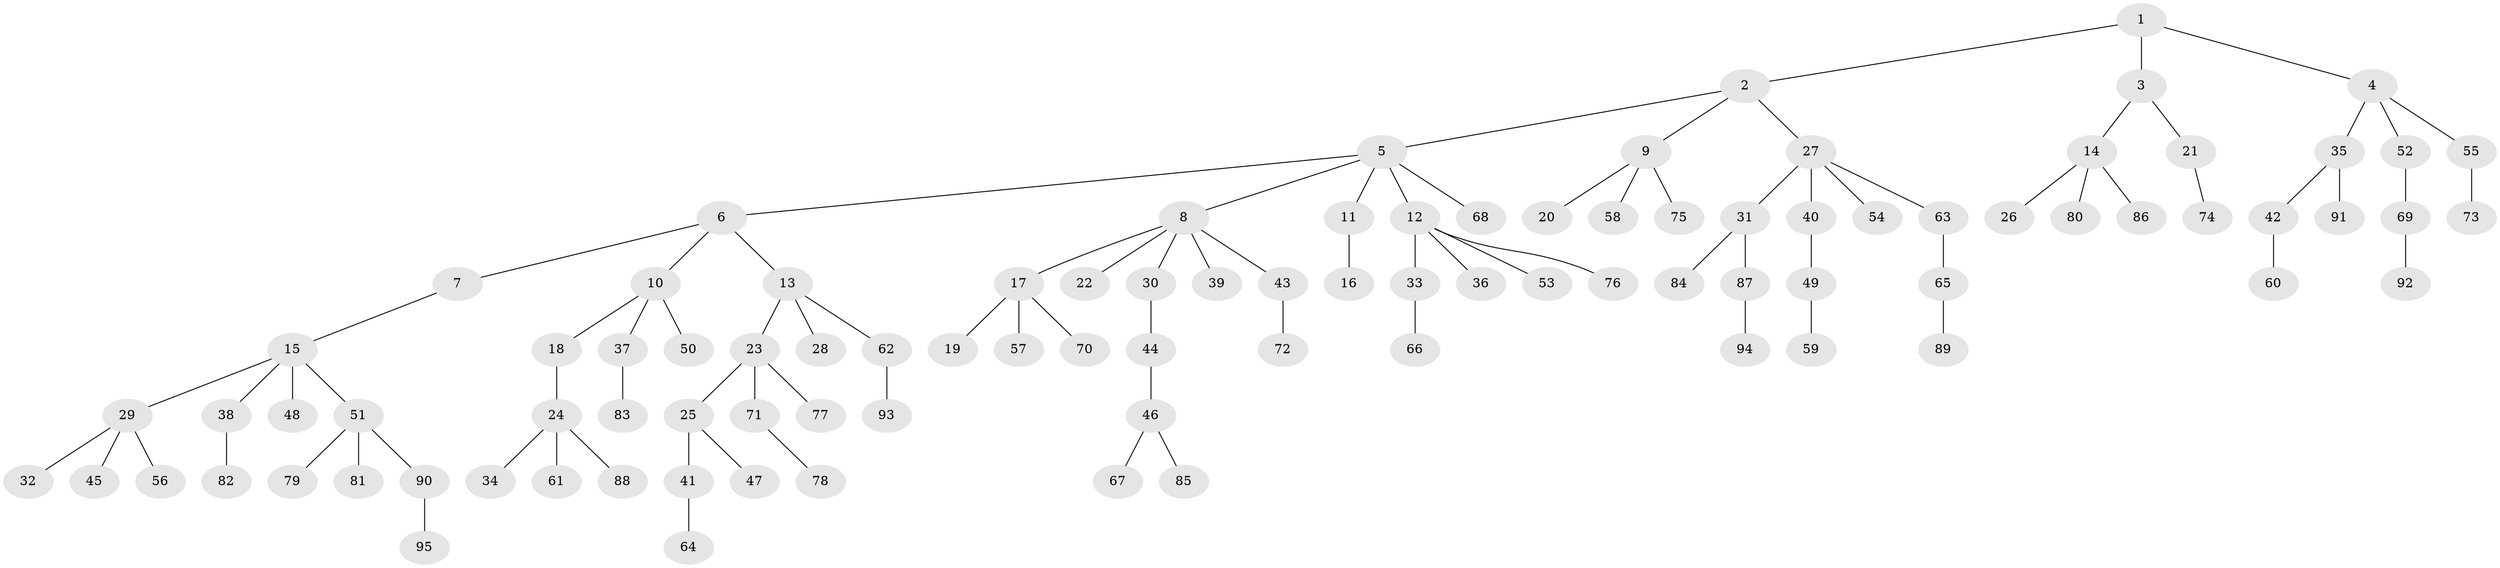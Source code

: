 // coarse degree distribution, {5: 0.03508771929824561, 3: 0.07017543859649122, 4: 0.05263157894736842, 6: 0.05263157894736842, 7: 0.017543859649122806, 1: 0.6140350877192983, 2: 0.15789473684210525}
// Generated by graph-tools (version 1.1) at 2025/19/03/04/25 18:19:26]
// undirected, 95 vertices, 94 edges
graph export_dot {
graph [start="1"]
  node [color=gray90,style=filled];
  1;
  2;
  3;
  4;
  5;
  6;
  7;
  8;
  9;
  10;
  11;
  12;
  13;
  14;
  15;
  16;
  17;
  18;
  19;
  20;
  21;
  22;
  23;
  24;
  25;
  26;
  27;
  28;
  29;
  30;
  31;
  32;
  33;
  34;
  35;
  36;
  37;
  38;
  39;
  40;
  41;
  42;
  43;
  44;
  45;
  46;
  47;
  48;
  49;
  50;
  51;
  52;
  53;
  54;
  55;
  56;
  57;
  58;
  59;
  60;
  61;
  62;
  63;
  64;
  65;
  66;
  67;
  68;
  69;
  70;
  71;
  72;
  73;
  74;
  75;
  76;
  77;
  78;
  79;
  80;
  81;
  82;
  83;
  84;
  85;
  86;
  87;
  88;
  89;
  90;
  91;
  92;
  93;
  94;
  95;
  1 -- 2;
  1 -- 3;
  1 -- 4;
  2 -- 5;
  2 -- 9;
  2 -- 27;
  3 -- 14;
  3 -- 21;
  4 -- 35;
  4 -- 52;
  4 -- 55;
  5 -- 6;
  5 -- 8;
  5 -- 11;
  5 -- 12;
  5 -- 68;
  6 -- 7;
  6 -- 10;
  6 -- 13;
  7 -- 15;
  8 -- 17;
  8 -- 22;
  8 -- 30;
  8 -- 39;
  8 -- 43;
  9 -- 20;
  9 -- 58;
  9 -- 75;
  10 -- 18;
  10 -- 37;
  10 -- 50;
  11 -- 16;
  12 -- 33;
  12 -- 36;
  12 -- 53;
  12 -- 76;
  13 -- 23;
  13 -- 28;
  13 -- 62;
  14 -- 26;
  14 -- 80;
  14 -- 86;
  15 -- 29;
  15 -- 38;
  15 -- 48;
  15 -- 51;
  17 -- 19;
  17 -- 57;
  17 -- 70;
  18 -- 24;
  21 -- 74;
  23 -- 25;
  23 -- 71;
  23 -- 77;
  24 -- 34;
  24 -- 61;
  24 -- 88;
  25 -- 41;
  25 -- 47;
  27 -- 31;
  27 -- 40;
  27 -- 54;
  27 -- 63;
  29 -- 32;
  29 -- 45;
  29 -- 56;
  30 -- 44;
  31 -- 84;
  31 -- 87;
  33 -- 66;
  35 -- 42;
  35 -- 91;
  37 -- 83;
  38 -- 82;
  40 -- 49;
  41 -- 64;
  42 -- 60;
  43 -- 72;
  44 -- 46;
  46 -- 67;
  46 -- 85;
  49 -- 59;
  51 -- 79;
  51 -- 81;
  51 -- 90;
  52 -- 69;
  55 -- 73;
  62 -- 93;
  63 -- 65;
  65 -- 89;
  69 -- 92;
  71 -- 78;
  87 -- 94;
  90 -- 95;
}
